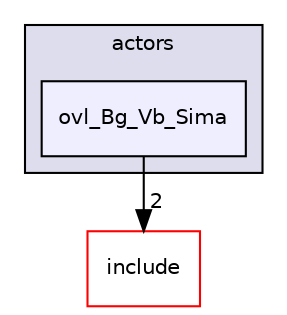 digraph "src/overlays/actors/ovl_Bg_Vb_Sima" {
  compound=true
  node [ fontsize="10", fontname="Helvetica"];
  edge [ labelfontsize="10", labelfontname="Helvetica"];
  subgraph clusterdir_e93473484be31ce7bcb356bd643a22f8 {
    graph [ bgcolor="#ddddee", pencolor="black", label="actors" fontname="Helvetica", fontsize="10", URL="dir_e93473484be31ce7bcb356bd643a22f8.html"]
  dir_06f51e49f14c48b50529dba73c81b69a [shape=box, label="ovl_Bg_Vb_Sima", style="filled", fillcolor="#eeeeff", pencolor="black", URL="dir_06f51e49f14c48b50529dba73c81b69a.html"];
  }
  dir_d44c64559bbebec7f509842c48db8b23 [shape=box label="include" fillcolor="white" style="filled" color="red" URL="dir_d44c64559bbebec7f509842c48db8b23.html"];
  dir_06f51e49f14c48b50529dba73c81b69a->dir_d44c64559bbebec7f509842c48db8b23 [headlabel="2", labeldistance=1.5 headhref="dir_000134_000000.html"];
}
